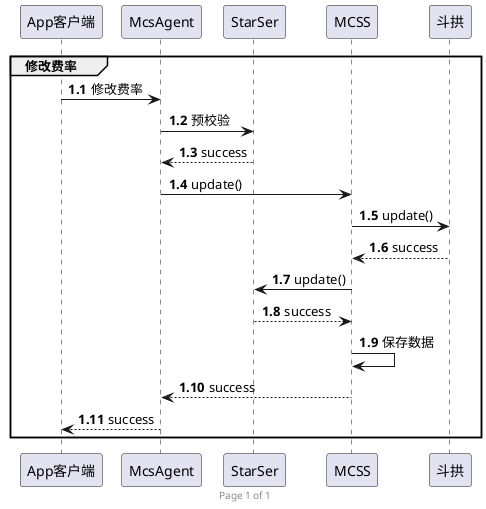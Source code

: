 @startuml

footer Page %page% of %lastpage%


group 修改费率
autonumber 1.1

App客户端 -> McsAgent: 修改费率
    McsAgent-> StarSer: 预校验
    McsAgent<-- StarSer: success
    McsAgent -> MCSS: update()
        MCSS -> 斗拱: update()
        MCSS <-- 斗拱: success
        MCSS -> StarSer: update()
        MCSS <-- StarSer: success
        MCSS -> MCSS: 保存数据
    McsAgent <-- MCSS: success
App客户端 <-- McsAgent: success

end

@enduml